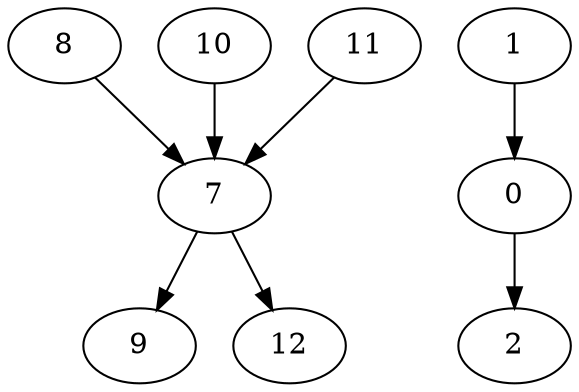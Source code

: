 digraph G{
   7[input=false,output=false];
   8[input=true,output=false];
   10[input=false,output=false];
   9[input=false,output=true];
   11[input=true,output=false];
   12[input=false,output=true];
   0[input=false,output=false];
   1[input=true,output=false];
   2[input=false,output=false];
   7->9;
   7->12;
   8->7;
   10->7;
   11->7;
   0->2;
   1->0;
}